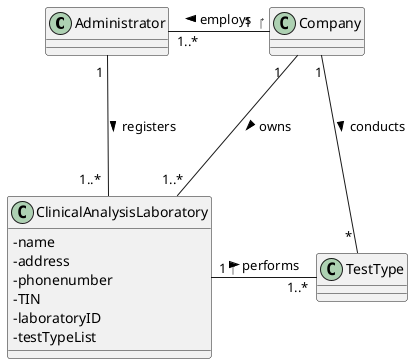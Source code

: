 @startuml
skinparam classAttributeIconSize 0

class Administrator
class Company
class ClinicalAnalysisLaboratory {
-name
-address
-phonenumber
-TIN
-laboratoryID
-testTypeList
}
class TestType

Administrator "1..*" - "1   ‎" Company : employs <
Administrator "1 "---" 1..*  " ClinicalAnalysisLaboratory : registers >
Company "1   " --- "1..*" ClinicalAnalysisLaboratory: owns >
Company "1" --- " * " TestType: conducts >
ClinicalAnalysisLaboratory "1  ‎ " - "1..*" TestType : performs >
@enduml